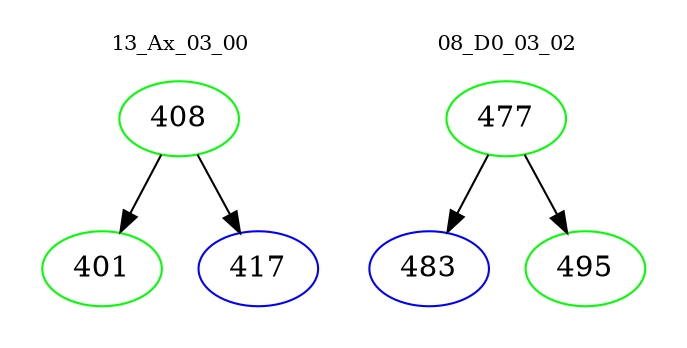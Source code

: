 digraph{
subgraph cluster_0 {
color = white
label = "13_Ax_03_00";
fontsize=10;
T0_408 [label="408", color="green"]
T0_408 -> T0_401 [color="black"]
T0_401 [label="401", color="green"]
T0_408 -> T0_417 [color="black"]
T0_417 [label="417", color="blue"]
}
subgraph cluster_1 {
color = white
label = "08_D0_03_02";
fontsize=10;
T1_477 [label="477", color="green"]
T1_477 -> T1_483 [color="black"]
T1_483 [label="483", color="blue"]
T1_477 -> T1_495 [color="black"]
T1_495 [label="495", color="green"]
}
}
